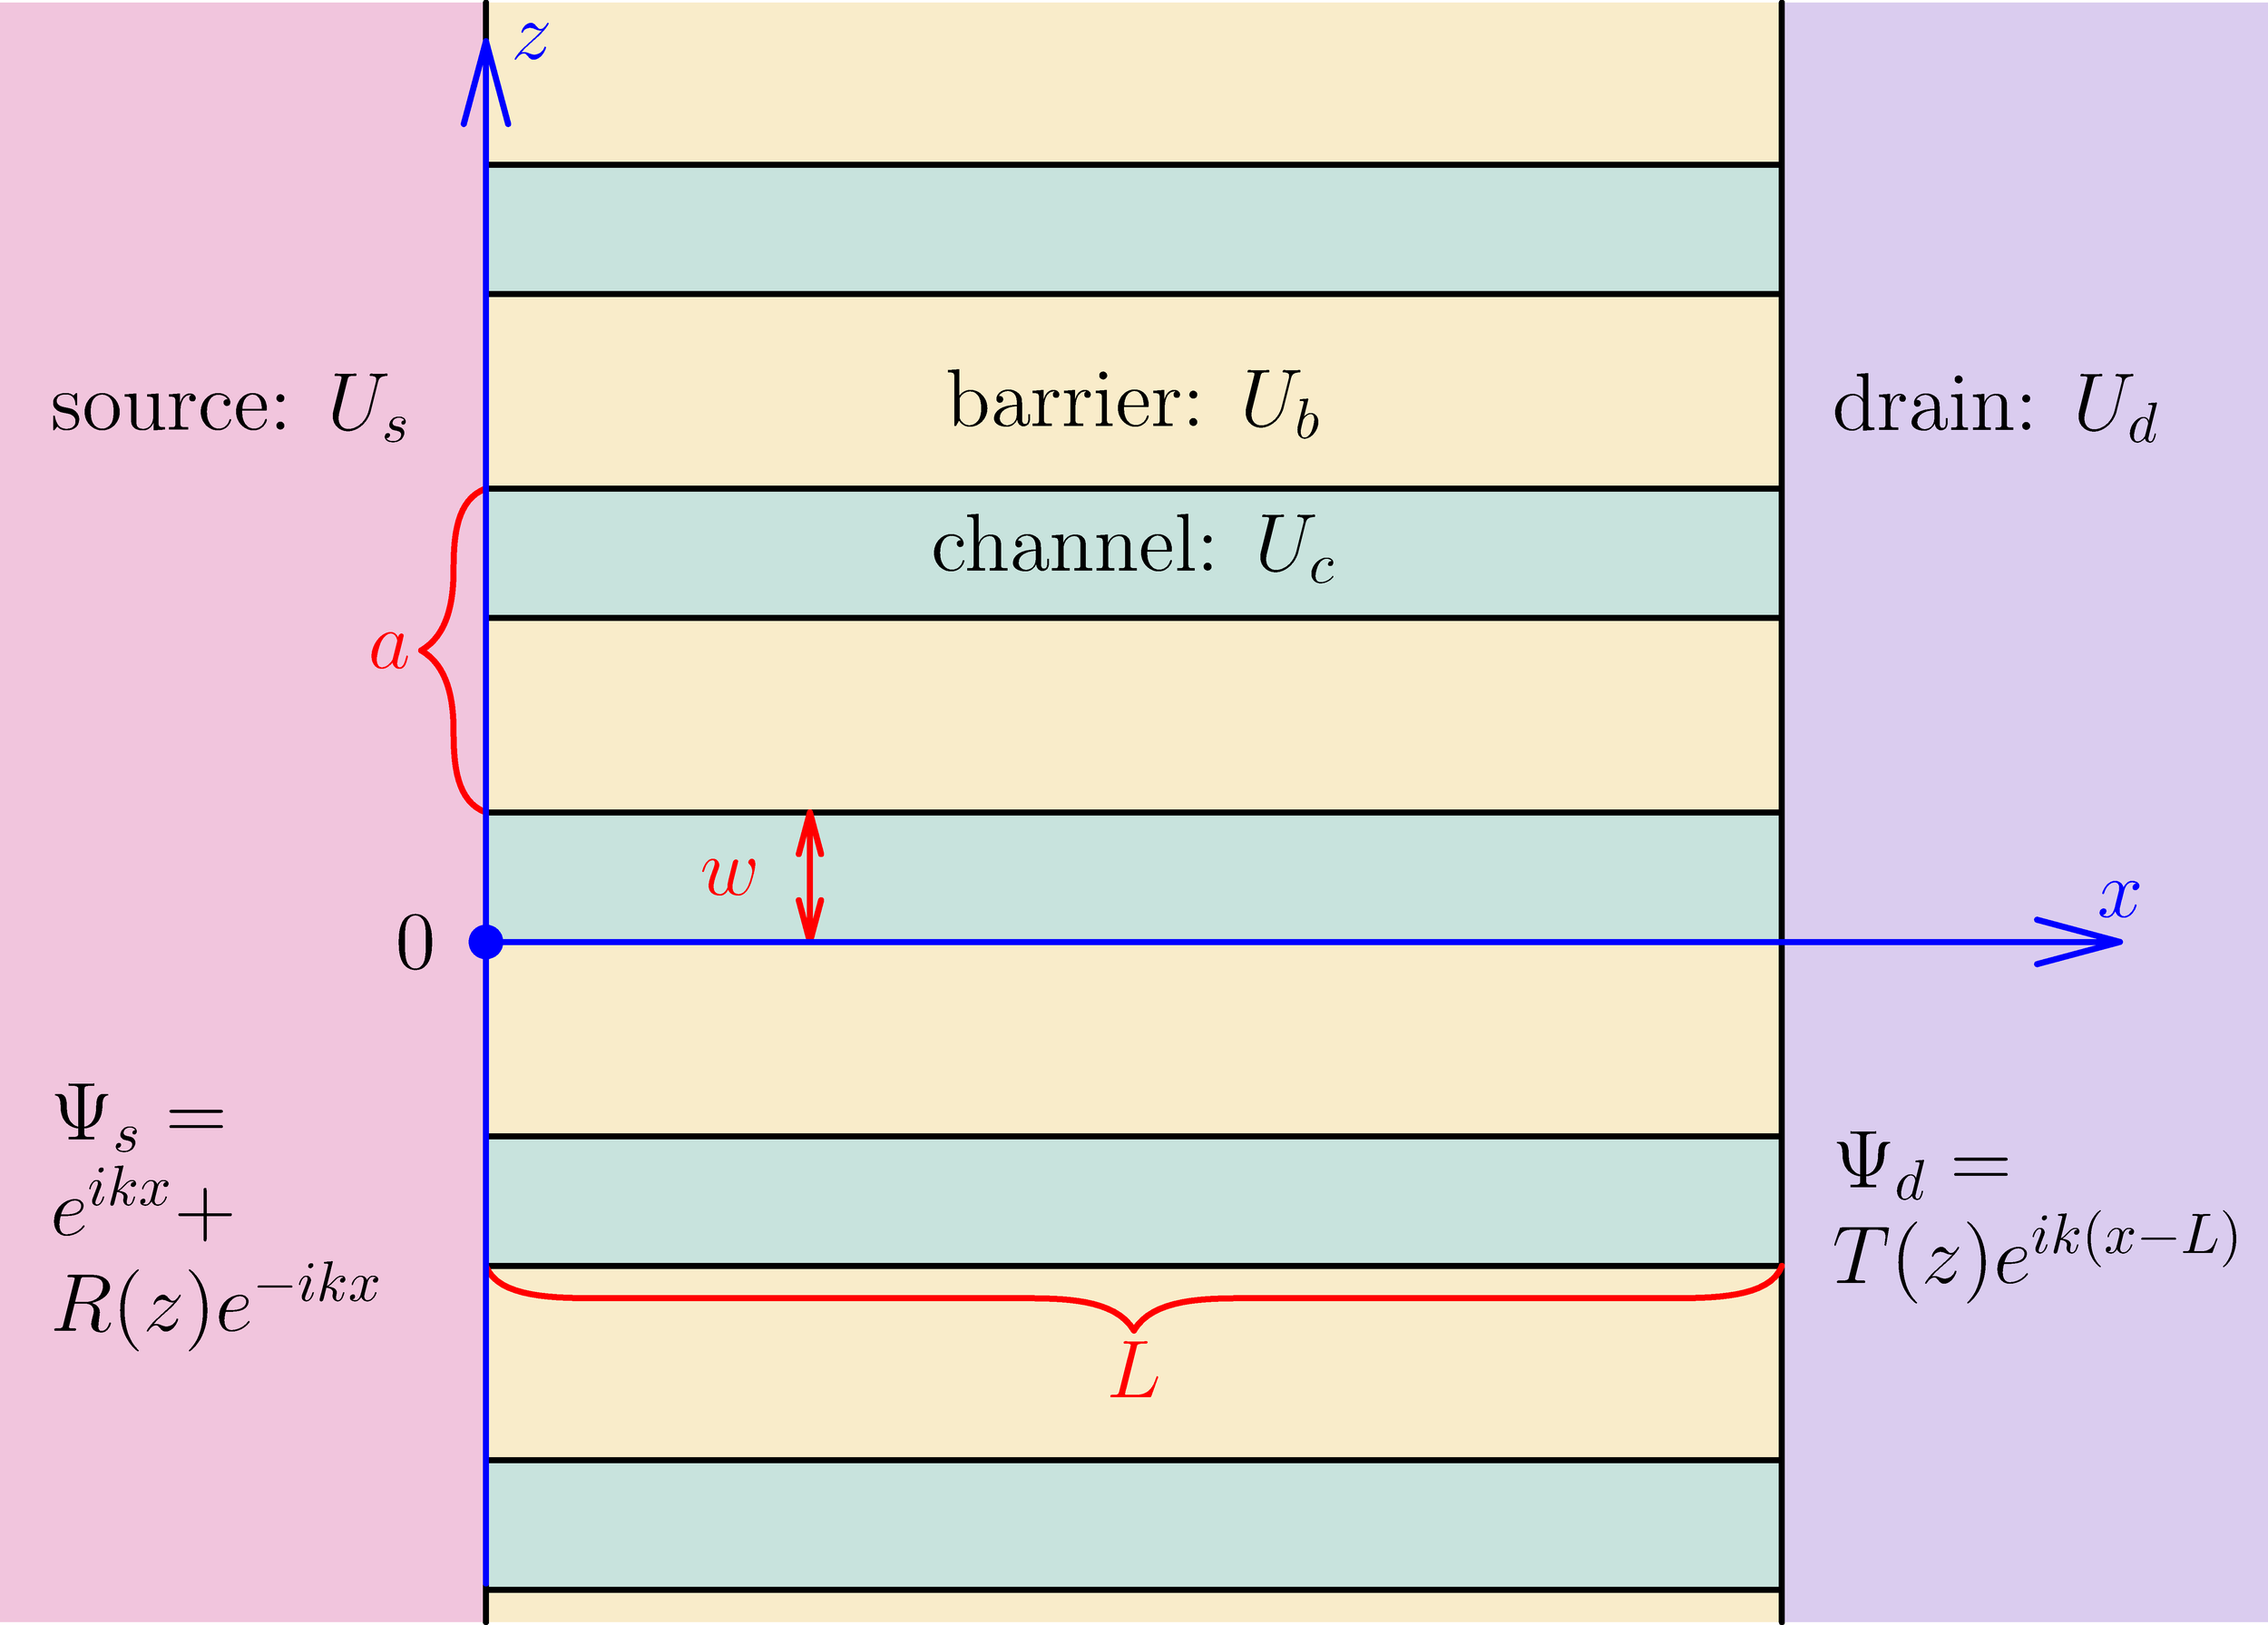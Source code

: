 //texpreamble("\usepackage{mathtext}\usepackage[russian]{babel}");
//defaultpen(font("T2A","cmr","m","n"));
settings.tex = "pdflatex";
defaultpen(fontsize(14pt)+linewidth(1));

settings.render = 16;
unitsize(2cm);

//graphical parameters
pen c_yellow = rgb("#faedcb");
pen c_green = rgb("#c9e4de");
pen c_blue = rgb("#c6def1");
pen c_purple = rgb("#dbcdf0");
pen c_red = rgb("#f2c6de");
pen c_orange = rgb("#f7d9c4");
pen c_gray = rgb("#888888");
pen axes = blue;

real width = 7;
real height = 5;
real nc_length_L = 4;
real nc_width_w = 0.4;
real period_a = 1;
pair center = (width/2,height/2);
path channel = box(center-(nc_length_L/2,nc_width_w),center+(nc_length_L/2,0));
path barrier = box((width/2-nc_length_L/2,0),(width/2+nc_length_L/2,height));
path source = box((0,0),center-(nc_length_L/2,-height/2));
path drain = box(center+(nc_length_L/2,-height/2),(width,height));

fill(box((0,0),(width,height)),white);
fill(barrier,c_yellow);
fill(channel,c_green);
draw(channel);
label("channel: $U_c$", center+(0,period_a), align=S);
label("barrier: $U_b$", center+(0,period_a), align=2N);
label("source: $U_s$", (0,height*0.75), align=2E);
label("drain: $U_d$", center+(nc_length_L/2,height*0.25), align=2E);
label(minipage("$\Psi_s=e^{ikx}+R(z)e^{-ikx}$",width=1.75), (0,height*0.25), align=2E);
label(minipage("$\Psi_d=T(z)e^{ik(x-L)}$",width=1.75), (center.x+nc_length_L/2,height*0.25), align=2E);

fill(shift((0,period_a))*channel,c_green);
draw(shift((0,period_a))*channel);
fill(shift((0,2*period_a))*channel,c_green);
draw(shift((0,2*period_a))*channel);
fill(shift((0,-period_a))*channel,c_green);
draw(shift((0,-period_a))*channel);
fill(shift((0,-2*period_a))*channel,c_green);
draw(shift((0,-2*period_a))*channel);
fill(source,c_red);
draw(center-(nc_length_L/2,-height/2)--center-(nc_length_L/2,height/2));
fill(drain,c_purple);
draw(center+(nc_length_L/2,-height/2)--center+(nc_length_L/2,height/2));

draw(brace(center-(nc_length_L/2,nc_width_w+period_a), center-(-nc_length_L/2,nc_width_w+period_a),-0.2),red);
label("$L$",center-(0,period_a+nc_width_w), red, align=3S);

draw(brace(center-(nc_length_L/2,0), center-(nc_length_L/2,-period_a),0.2),red);
label("$a$",center-(nc_length_L/2,-period_a/2), red, align=3W);
draw(center-(nc_length_L/4,nc_width_w)--center-(nc_length_L/4,0), arrow=Arrows(SimpleHead), red);
label("$w$",center-(nc_length_L/4,nc_width_w/2), red, align=2W);

draw(center-(nc_length_L/2,nc_width_w) -- center+(width/2.3,-nc_width_w), arrow=Arrow(SimpleHead), axes);
draw(center-(nc_length_L/2,height/2.1) -- center-(nc_length_L/2,0)+(0,height/2.1), arrow=Arrow(SimpleHead), axes);
label("$x$", center+(width/2.3,-nc_width_w), align=N, axes);
label("$z$", center-(nc_length_L/2,0)+(0,height/2.1), align=E, axes);
label("$0$", center-(nc_length_L/2,nc_width_w), align=2W);
//label("$y$", center-(nc_length_L/2,nc_width_w), align=2S+E);
dot(center-(nc_length_L/2,nc_width_w), blue);
//draw(circle(center-(nc_length_L/2,nc_width_w),0.12), c_gray);


